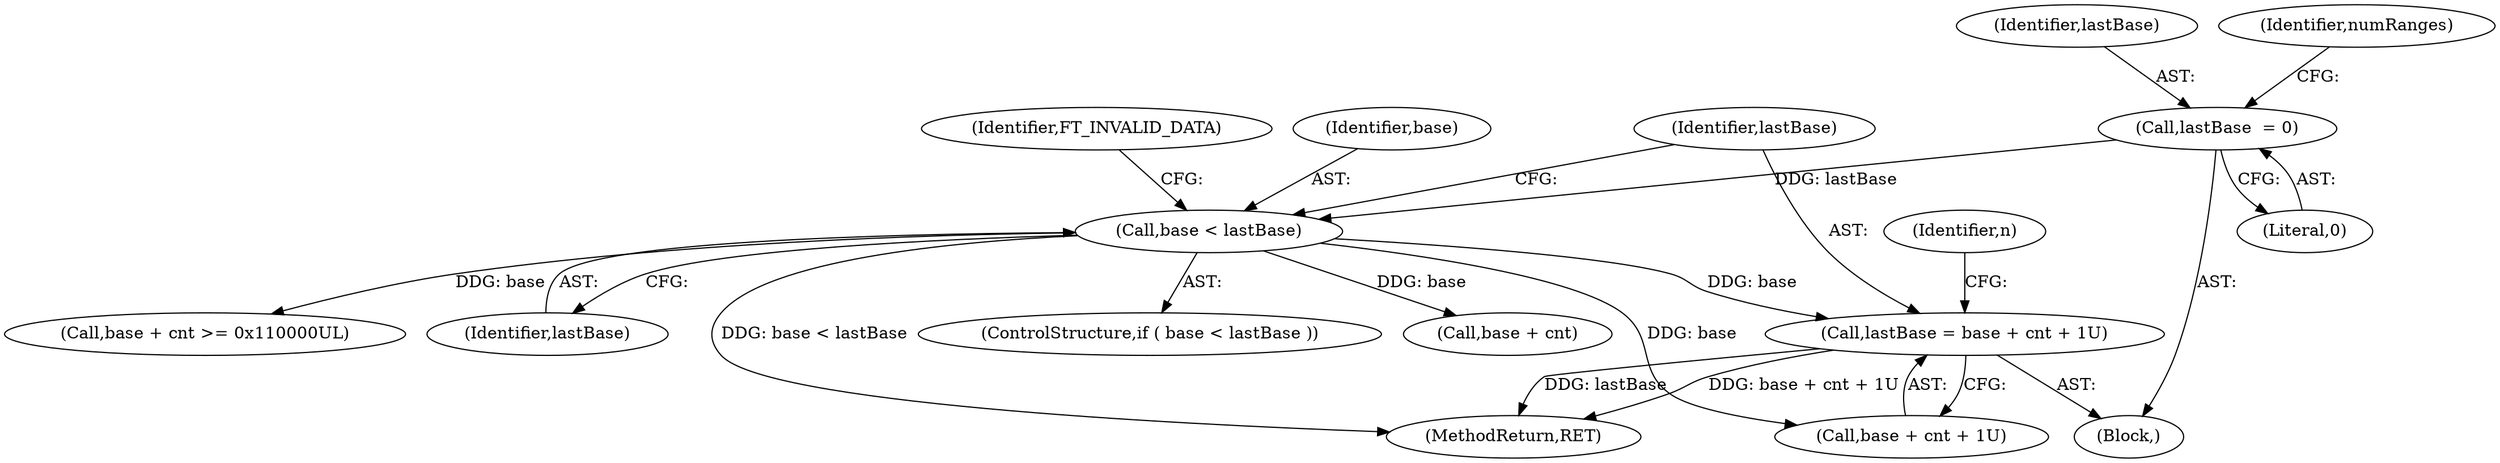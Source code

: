 digraph "1_savannah_57cbb8c148999ba8f14ed53435fc071ac9953afd@integer" {
"1000262" [label="(Call,lastBase = base + cnt + 1U)"];
"1000258" [label="(Call,base < lastBase)"];
"1000234" [label="(Call,lastBase  = 0)"];
"1000259" [label="(Identifier,base)"];
"1000235" [label="(Identifier,lastBase)"];
"1000220" [label="(Block,)"];
"1000260" [label="(Identifier,lastBase)"];
"1000345" [label="(MethodReturn,RET)"];
"1000261" [label="(Identifier,FT_INVALID_DATA)"];
"1000264" [label="(Call,base + cnt + 1U)"];
"1000257" [label="(ControlStructure,if ( base < lastBase ))"];
"1000258" [label="(Call,base < lastBase)"];
"1000252" [label="(Call,base + cnt)"];
"1000251" [label="(Call,base + cnt >= 0x110000UL)"];
"1000234" [label="(Call,lastBase  = 0)"];
"1000236" [label="(Literal,0)"];
"1000263" [label="(Identifier,lastBase)"];
"1000262" [label="(Call,lastBase = base + cnt + 1U)"];
"1000239" [label="(Identifier,numRanges)"];
"1000180" [label="(Identifier,n)"];
"1000262" -> "1000220"  [label="AST: "];
"1000262" -> "1000264"  [label="CFG: "];
"1000263" -> "1000262"  [label="AST: "];
"1000264" -> "1000262"  [label="AST: "];
"1000180" -> "1000262"  [label="CFG: "];
"1000262" -> "1000345"  [label="DDG: lastBase"];
"1000262" -> "1000345"  [label="DDG: base + cnt + 1U"];
"1000258" -> "1000262"  [label="DDG: base"];
"1000258" -> "1000257"  [label="AST: "];
"1000258" -> "1000260"  [label="CFG: "];
"1000259" -> "1000258"  [label="AST: "];
"1000260" -> "1000258"  [label="AST: "];
"1000261" -> "1000258"  [label="CFG: "];
"1000263" -> "1000258"  [label="CFG: "];
"1000258" -> "1000345"  [label="DDG: base < lastBase"];
"1000258" -> "1000251"  [label="DDG: base"];
"1000258" -> "1000252"  [label="DDG: base"];
"1000234" -> "1000258"  [label="DDG: lastBase"];
"1000258" -> "1000264"  [label="DDG: base"];
"1000234" -> "1000220"  [label="AST: "];
"1000234" -> "1000236"  [label="CFG: "];
"1000235" -> "1000234"  [label="AST: "];
"1000236" -> "1000234"  [label="AST: "];
"1000239" -> "1000234"  [label="CFG: "];
}
